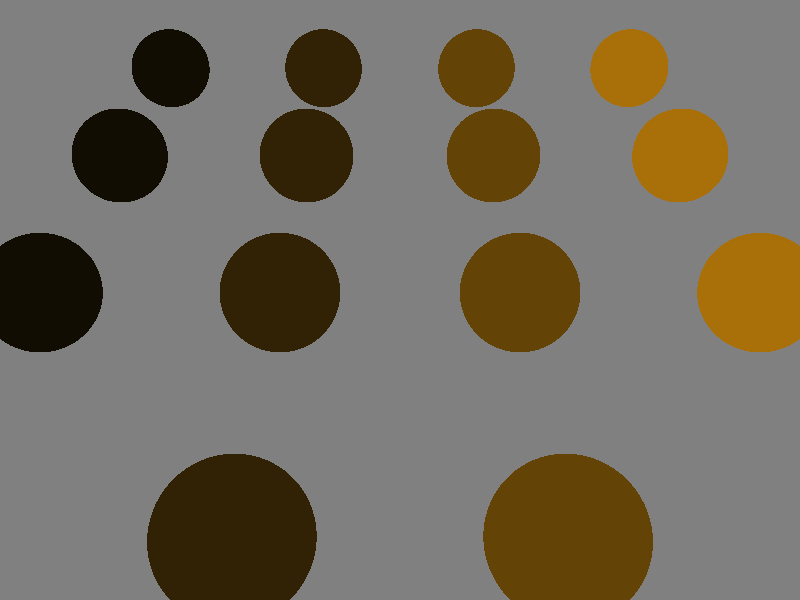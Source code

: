 sphere 
{ 
	<-5.0, -0.5, -15>, 0.5
	pigment { color rgb <0.663, 0.435, 0.031>}
	finish 
	{
		ambient 1 
		diffuse 1
		reflection 0.5
		specular 0
		phong_size 1
		roughness 0.5
	}
}

sphere 
{ 
	<-3.0, -0.5, -15>, 0.5
	pigment { color rgb <0.392, 0.263, 0.024>}
	finish 
	{
		ambient 1 
		diffuse 1
		reflection 0.5
		specular 0
		phong_size 1
		roughness 0.5
	}
}

sphere 
{ 
	<-1.0, -0.5, -15>, 0.5
	pigment { color rgb <0.196, 0.133, 0.020>}
	finish 
	{
		ambient 1 
		diffuse 1
		reflection 0.5
		specular 0
		phong_size 1
		roughness 0.5
	}
}

sphere 
{ 
	<1.0, -0.5, -15>, 0.5
	pigment { color rgb <0.067, 0.051, 0.012>}
	finish 
	{
		ambient 1 
		diffuse 1
		reflection 0.5
		specular 0
		phong_size 1
		roughness 0.5
	}
}










sphere 
{ 
	<-5.0, -0.5, -12>, 0.5
	pigment { color rgb <0.663, 0.435, 0.031>}
	finish 
	{
		ambient 1 
		diffuse 1
		reflection 0.5
		specular 0.125
		phong_size 3
		roughness 0.75
	}
}

sphere 
{ 
	<-3.0, -0.5, -12>, 0.5
	pigment { color rgb <0.392, 0.263, 0.024>}
	finish 
	{
		ambient 1 
		diffuse 1
		reflection 0.5
		specular 0.125
		phong_size 3
		roughness 0.75
	}
}

sphere 
{ 
	<-1.0, -0.5, -12>, 0.5
	pigment { color rgb <0.196, 0.133, 0.020>}
	finish 
	{
		ambient 1 
		diffuse 1
		reflection 0.5
		specular 0.125
		phong_size 3
		roughness 0.75
	}
}

sphere 
{ 
	<1.0, -0.5, -12>, 0.5
	pigment { color rgb <0.067, 0.051, 0.012>}
	finish 
	{
		ambient 1 
		diffuse 1
		reflection 0.5
		specular 0.125
		phong_size 3
		roughness 0.75
	}
}















sphere 
{ 
	<-5.0, -0.5, -9>, 0.5
	pigment { color rgb <0.663, 0.435, 0.031>}
	finish 
	{
		ambient 1 
		diffuse 1
		reflection 0.5
		specular 0.651
		phong_size 81
		roughness 0.9
	}
}

sphere 
{ 
	<-3.0, -0.5, -9>, 0.5
	pigment { color rgb <0.392, 0.263, 0.024>}
	finish 
	{
		ambient 1 
		diffuse 1
		reflection 0.5
		specular 0.651
		phong_size 81
		roughness 0.9
	}
}

sphere 
{ 
	<-1.0, -0.5, -9>, 0.5
	pigment { color rgb <0.196, 0.133, 0.020>}
	finish 
	{
		ambient 1 
		diffuse 1
		reflection 0.5
		specular 0.651
		phong_size 81
		roughness 0.9
	}
}

sphere 
{ 
	<1.0, -0.5, -9>, 0.5
	pigment { color rgb <0.067, 0.051, 0.012>}
	finish 
	{
		ambient 1 
		diffuse 1
		reflection 0.5
		specular 0.651
		phong_size 81
		roughness 0.9
	}
}













sphere 
{ 
	<-5.0, -0.5, -6>, 0.5
	pigment { color rgb <0.663, 0.435, 0.031>}
	finish 
	{
		ambient 1 
		diffuse 1
		reflection 0.5
		specular 1
		phong_size 192
		roughness 1
	}
}

sphere 
{ 
	<-3.0, -0.5, -6>, 0.5
	pigment { color rgb <0.392, 0.263, 0.024>}
	finish 
	{
		ambient 1 
		diffuse 1
		reflection 0.5
		specular 1
		phong_size 192
		roughness 1
	}
}

sphere 
{ 
	<-1.0, -0.5, -6>, 0.5
	pigment { color rgb <0.196, 0.133, 0.020>}
	finish 
	{
		ambient 1 
		diffuse 1
		reflection 0.5
		specular 1
		phong_size 192
		roughness 1
	}
}

sphere 
{ 
	<1.0, -0.5, -6>, 0.5
	pigment { color rgb <0.067, 0.051, 0.012>}
	finish 
	{
		ambient 1 
		diffuse 1
		reflection 0.5
		specular 1
		phong_size 192
		roughness 1
	}
}

camera
{
  location <-2, 4, -1>
  look_at <-2, 0, -8>
  angle 40
}


light_source
{
    <-3, 6, 1>, 1
}

/*
light_source
{
    <3, 6, 1>, 1
}
*/

light_source
{
    <-2, 6, -10.5>, 1
}

plane
{
    <0, 1, 0>, -1
    finish
    {
        ambient 1
        diffuse 0.75
		specular 0.05
		phong_size 1
		reflection 0.05
    }
    pigment
    {
        color rgb <0.5, 0.5, 0.5>
    }
	interior
	{
		ior 1.2
	}
}
